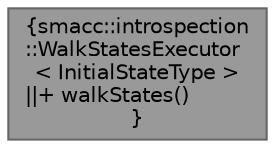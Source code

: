 digraph "smacc::introspection::WalkStatesExecutor&lt; InitialStateType &gt;"
{
 // LATEX_PDF_SIZE
  bgcolor="transparent";
  edge [fontname=Helvetica,fontsize=10,labelfontname=Helvetica,labelfontsize=10];
  node [fontname=Helvetica,fontsize=10,shape=box,height=0.2,width=0.4];
  Node1 [label="{smacc::introspection\l::WalkStatesExecutor\l\< InitialStateType \>\n||+ walkStates()\l}",height=0.2,width=0.4,color="gray40", fillcolor="grey60", style="filled", fontcolor="black",tooltip=" "];
}

